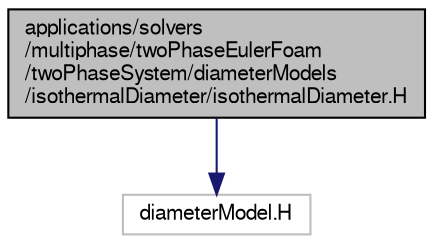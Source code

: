 digraph "applications/solvers/multiphase/twoPhaseEulerFoam/twoPhaseSystem/diameterModels/isothermalDiameter/isothermalDiameter.H"
{
  bgcolor="transparent";
  edge [fontname="FreeSans",fontsize="10",labelfontname="FreeSans",labelfontsize="10"];
  node [fontname="FreeSans",fontsize="10",shape=record];
  Node1 [label="applications/solvers\l/multiphase/twoPhaseEulerFoam\l/twoPhaseSystem/diameterModels\l/isothermalDiameter/isothermalDiameter.H",height=0.2,width=0.4,color="black", fillcolor="grey75", style="filled" fontcolor="black"];
  Node1 -> Node2 [color="midnightblue",fontsize="10",style="solid",fontname="FreeSans"];
  Node2 [label="diameterModel.H",height=0.2,width=0.4,color="grey75"];
}
